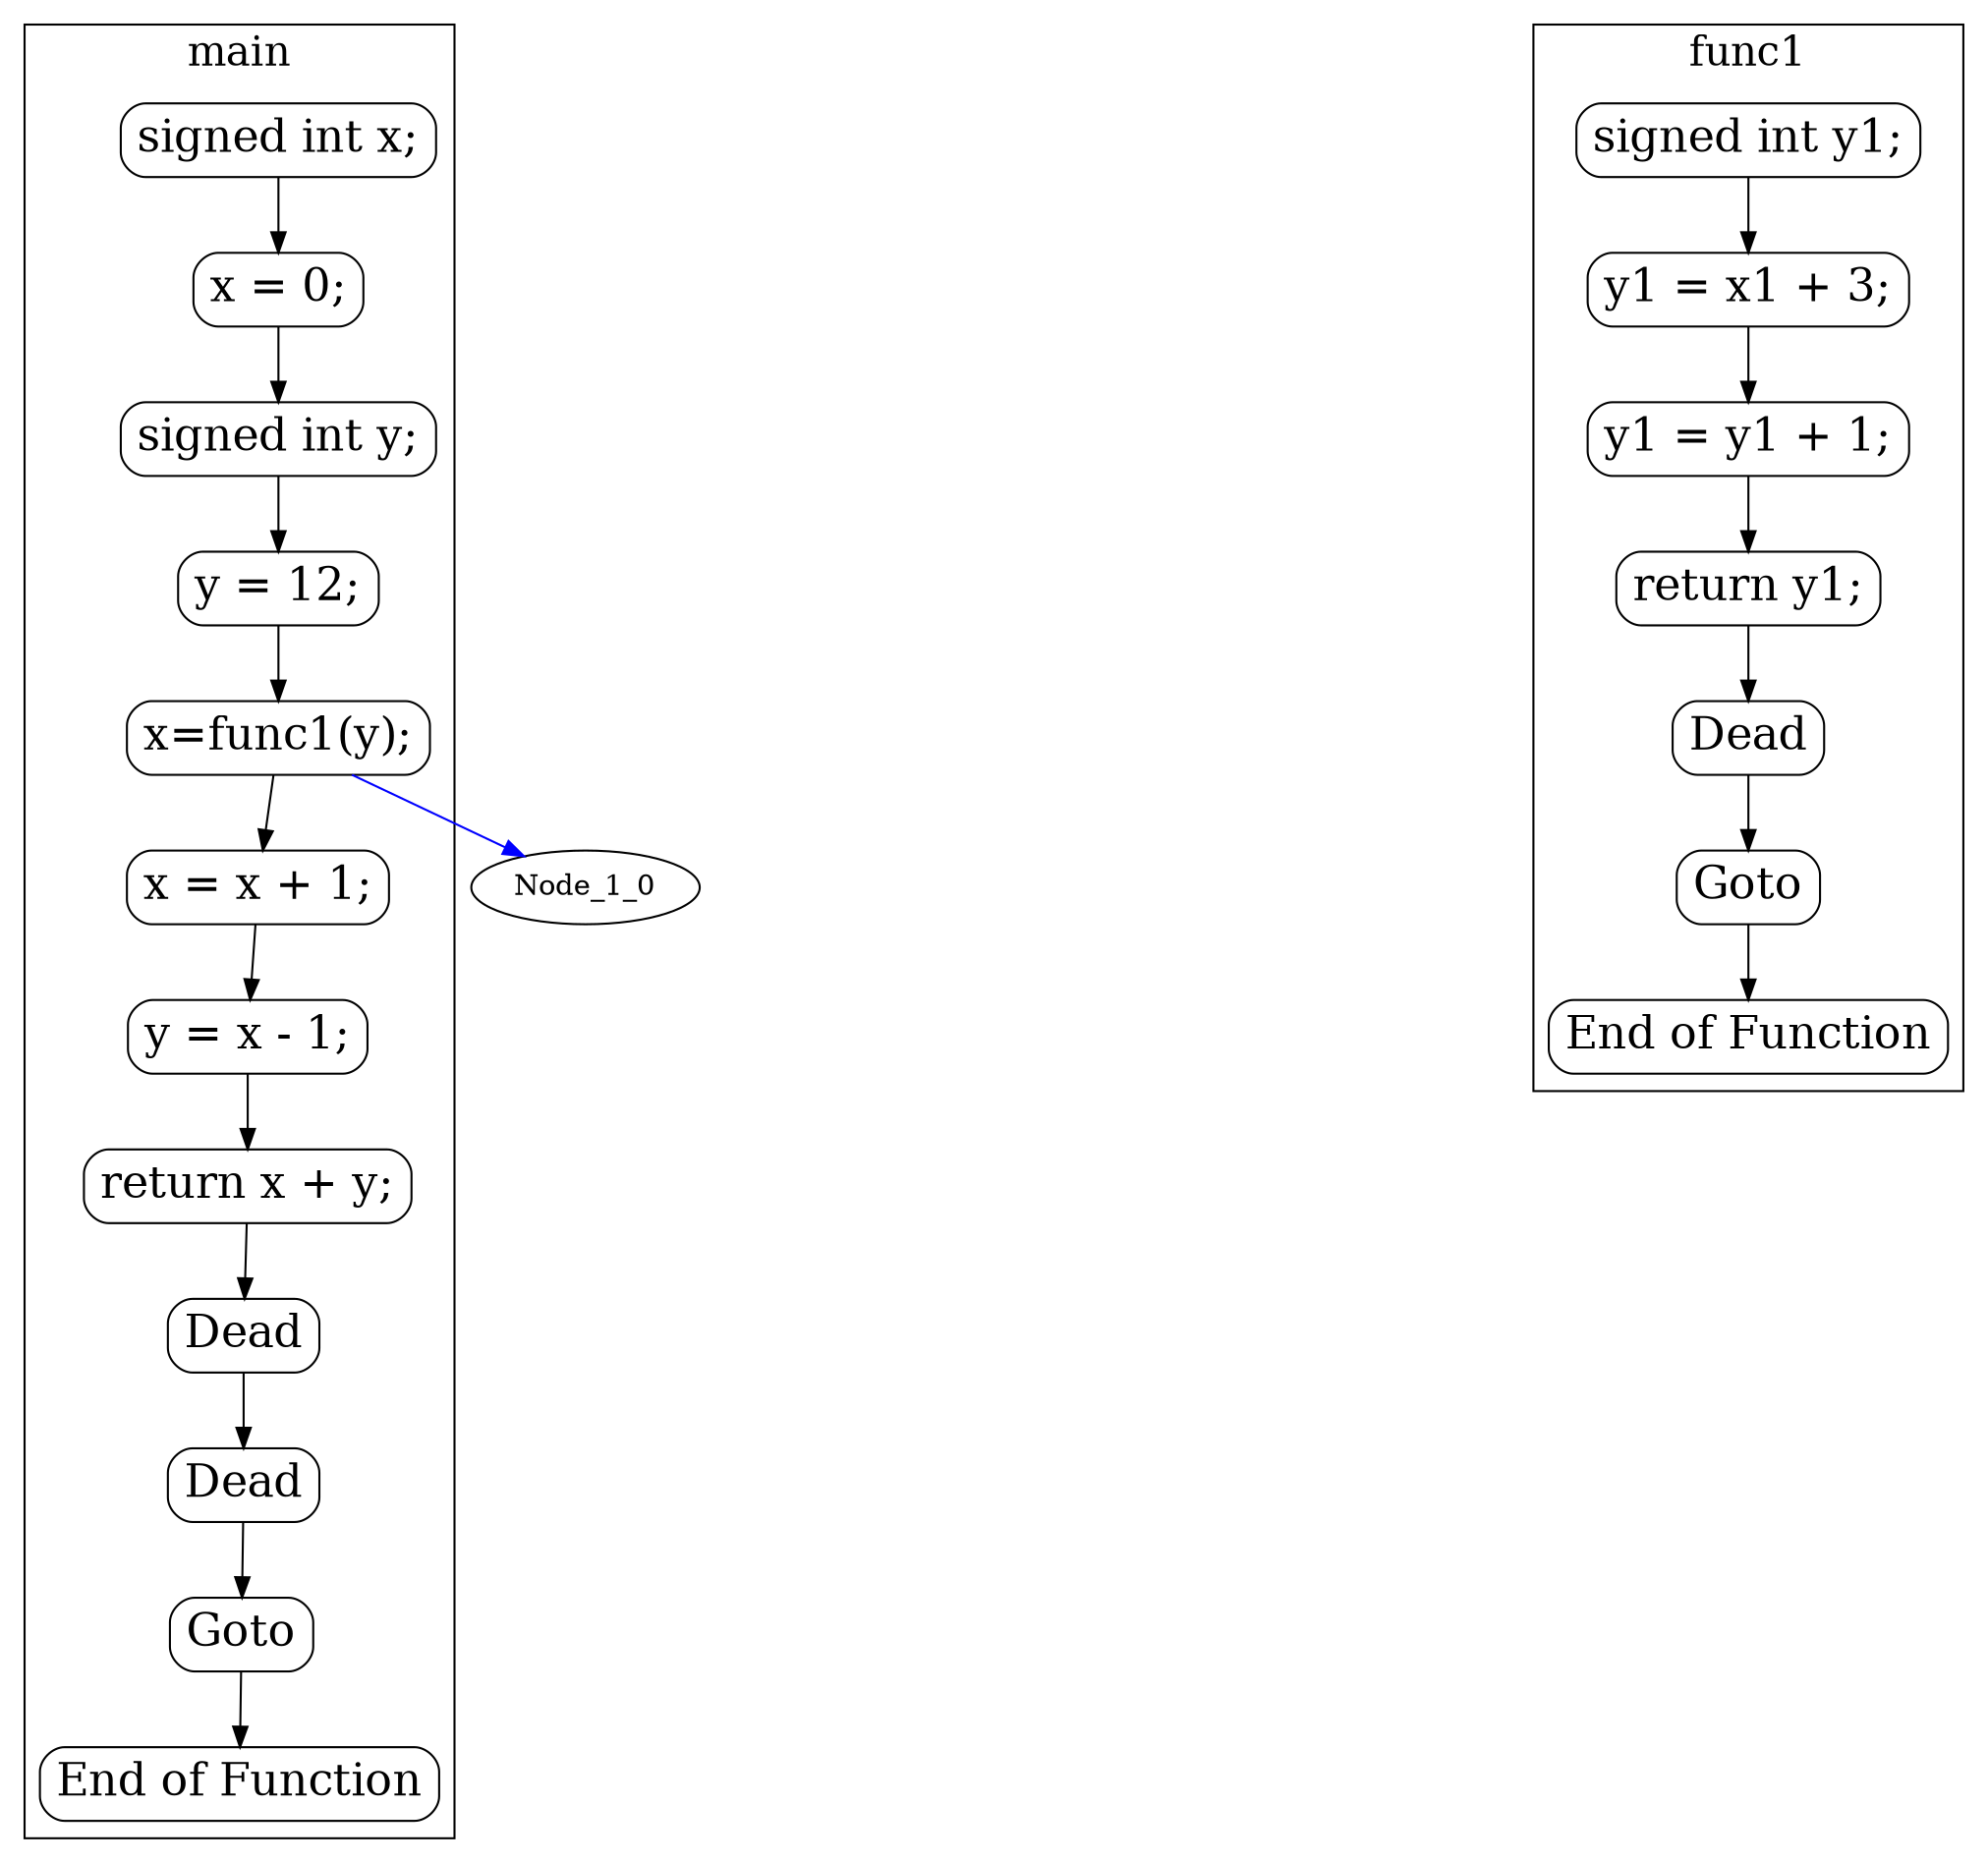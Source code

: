 digraph G {
color=black;orientation=portrait;fontsize=20;compound=true;size="30,40";ratio=compress;
subgraph "cluster_main" {
label="main";
Node_0_0 [shape=Mrecord,fontsize=22,label="signed int x;"];
Node_0_0 -> Node_0_1 ;
Node_0_1 [shape=Mrecord,fontsize=22,label="x = 0;"];
Node_0_1 -> Node_0_2 ;
Node_0_2 [shape=Mrecord,fontsize=22,label="signed int y;"];
Node_0_2 -> Node_0_3 ;
Node_0_3 [shape=Mrecord,fontsize=22,label="y = 12;"];
Node_0_3 -> Node_0_4 ;
Node_0_4 [shape=Mrecord,fontsize=22,label="x=func1(y);"];
Node_0_4 -> Node_0_5 ;
Node_0_5 [shape=Mrecord,fontsize=22,label="x = x + 1;"];
Node_0_5 -> Node_0_6 ;
Node_0_6 [shape=Mrecord,fontsize=22,label="y = x - 1;"];
Node_0_6 -> Node_0_7 ;
Node_0_7 [shape=Mrecord,fontsize=22,label="return x + y;"];
Node_0_7 -> Node_0_8 ;
Node_0_8 [shape=Mrecord,fontsize=22,label="Dead"];
Node_0_8 -> Node_0_9 ;
Node_0_9 [shape=Mrecord,fontsize=22,label="Dead"];
Node_0_9 -> Node_0_10 ;
Node_0_10 [shape=Mrecord,fontsize=22,label="Goto"];
Node_0_10 -> Node_0_11 ;
Node_0_11 [shape=Mrecord,fontsize=22,label="End of Function"];
}
subgraph "cluster_func1" {
label="func1";
Node_1_12 [shape=Mrecord,fontsize=22,label="signed int y1;"];
Node_1_12 -> Node_1_13 ;
Node_1_13 [shape=Mrecord,fontsize=22,label="y1 = x1 + 3;"];
Node_1_13 -> Node_1_14 ;
Node_1_14 [shape=Mrecord,fontsize=22,label="y1 = y1 + 1;"];
Node_1_14 -> Node_1_15 ;
Node_1_15 [shape=Mrecord,fontsize=22,label="return y1;"];
Node_1_15 -> Node_1_16 ;
Node_1_16 [shape=Mrecord,fontsize=22,label="Dead"];
Node_1_16 -> Node_1_17 ;
Node_1_17 [shape=Mrecord,fontsize=22,label="Goto"];
Node_1_17 -> Node_1_18 ;
Node_1_18 [shape=Mrecord,fontsize=22,label="End of Function"];
}
Node_0_4 -> Node_1_0 [lhead="cluster_func1",color=blue];
}
